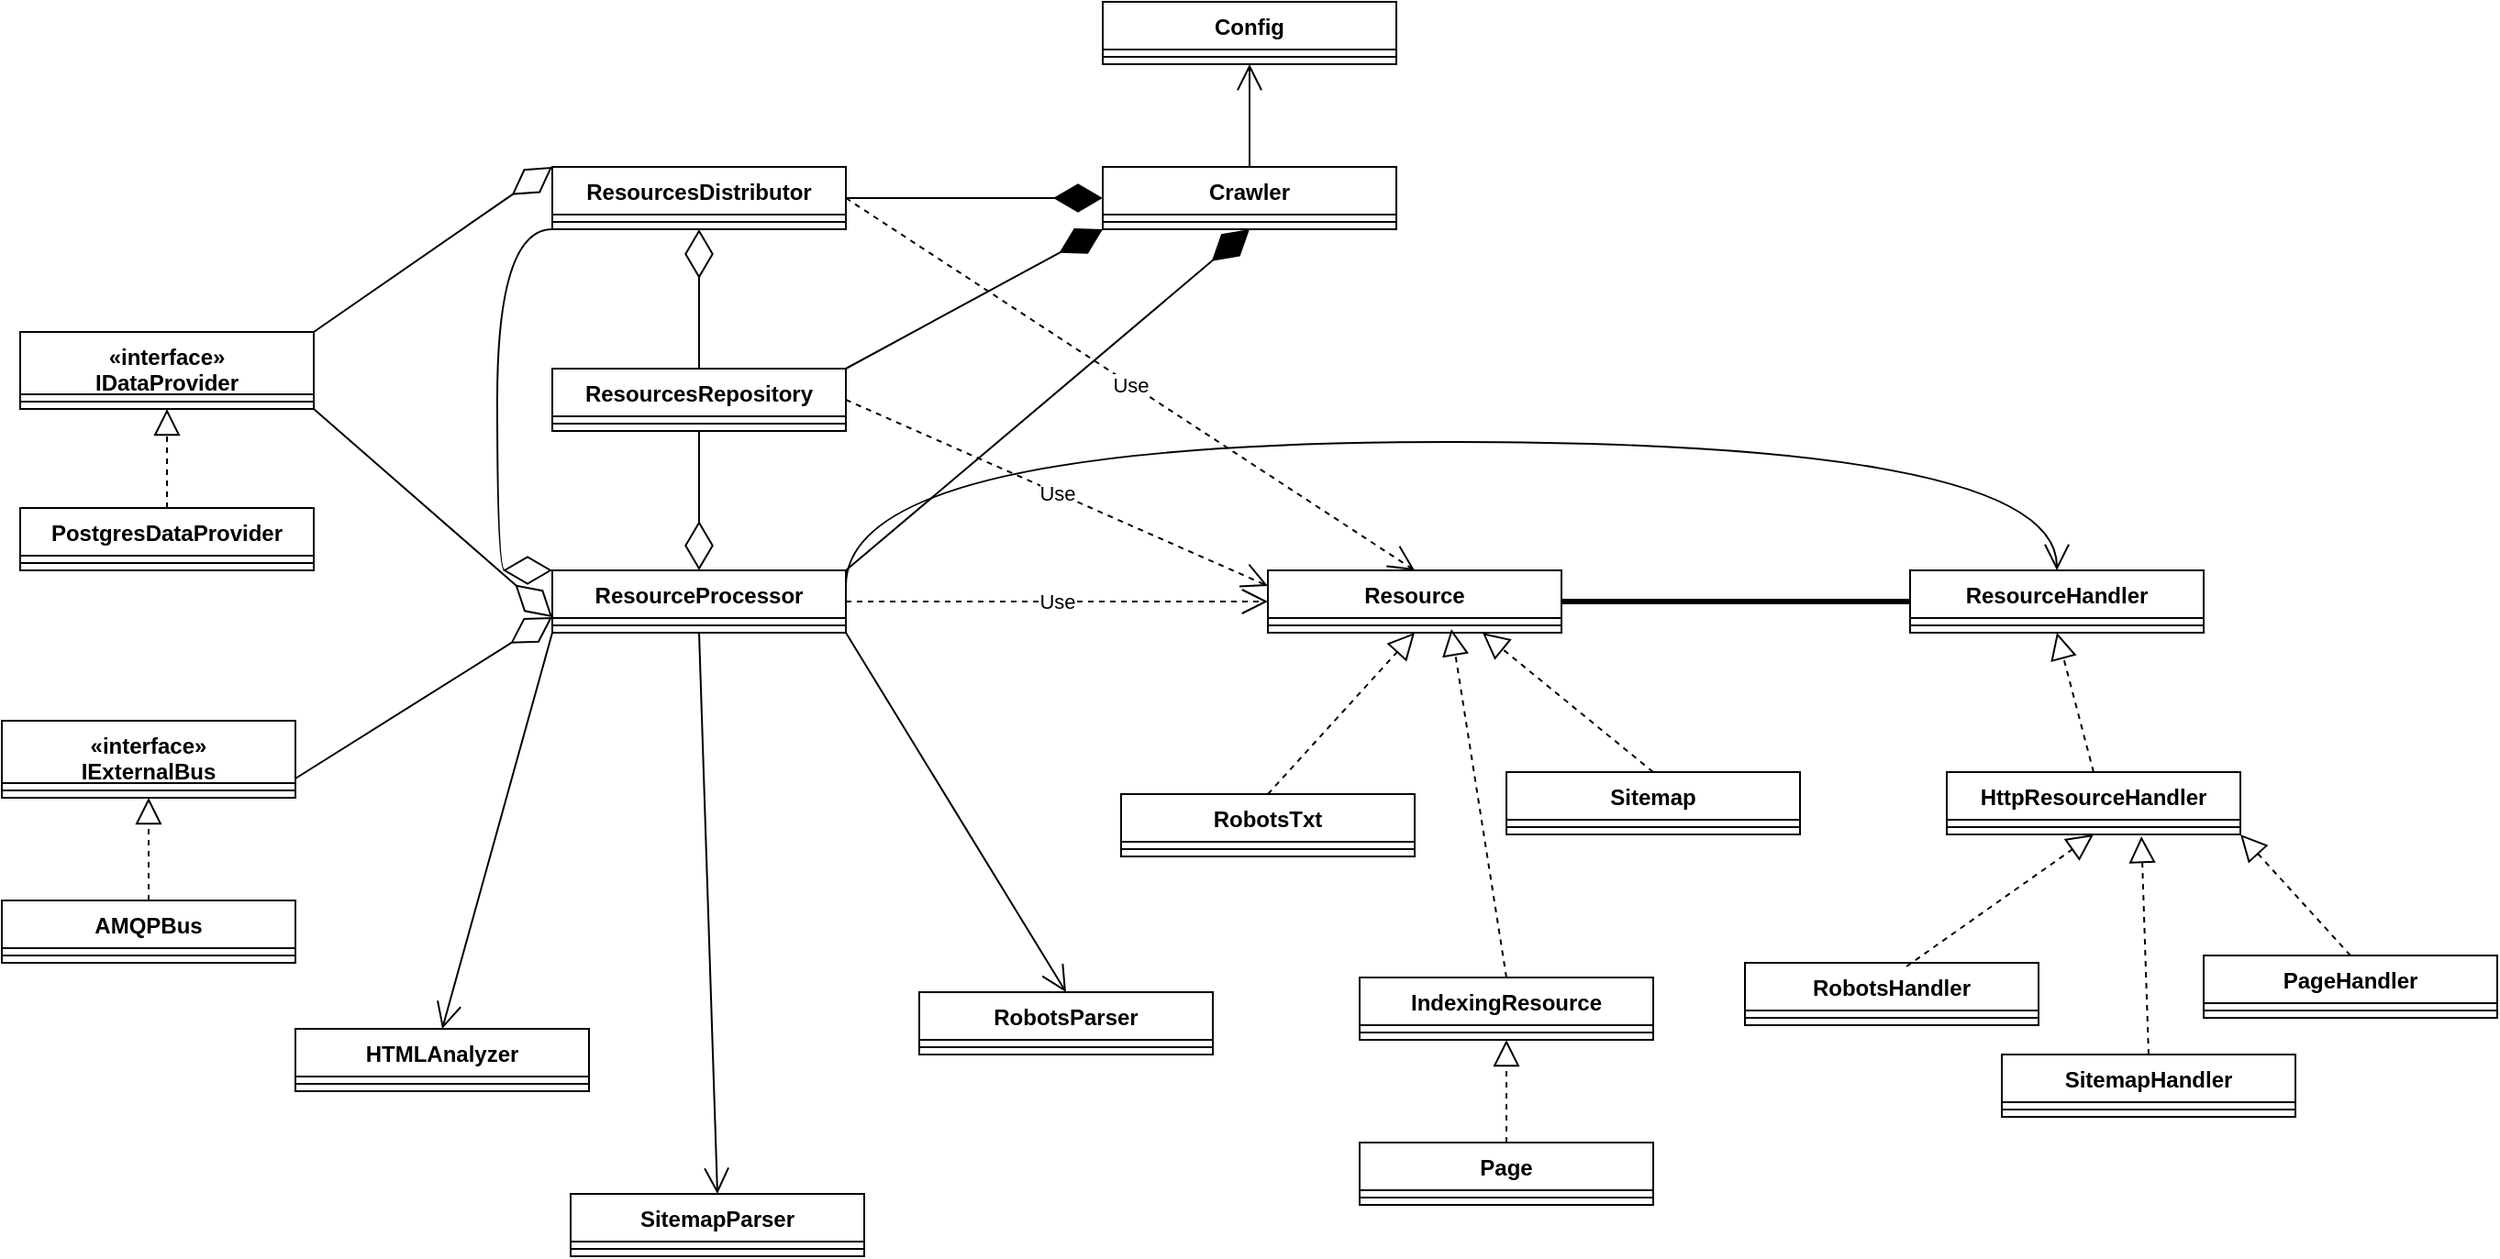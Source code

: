<mxfile version="23.1.5" type="device">
  <diagram id="C5RBs43oDa-KdzZeNtuy" name="Page-1">
    <mxGraphModel dx="2245" dy="828" grid="1" gridSize="10" guides="1" tooltips="1" connect="1" arrows="1" fold="1" page="1" pageScale="1" pageWidth="827" pageHeight="1169" math="0" shadow="0">
      <root>
        <mxCell id="WIyWlLk6GJQsqaUBKTNV-0" />
        <mxCell id="WIyWlLk6GJQsqaUBKTNV-1" parent="WIyWlLk6GJQsqaUBKTNV-0" />
        <mxCell id="cIbOYxLxKye0BxxrLd0s-0" value="ResourcesRepository" style="swimlane;fontStyle=1;align=center;verticalAlign=top;childLayout=stackLayout;horizontal=1;startSize=26;horizontalStack=0;resizeParent=1;resizeParentMax=0;resizeLast=0;collapsible=1;marginBottom=0;whiteSpace=wrap;html=1;" parent="WIyWlLk6GJQsqaUBKTNV-1" vertex="1">
          <mxGeometry x="240" y="520" width="160" height="34" as="geometry" />
        </mxCell>
        <mxCell id="cIbOYxLxKye0BxxrLd0s-2" value="" style="line;strokeWidth=1;fillColor=none;align=left;verticalAlign=middle;spacingTop=-1;spacingLeft=3;spacingRight=3;rotatable=0;labelPosition=right;points=[];portConstraint=eastwest;strokeColor=inherit;" parent="cIbOYxLxKye0BxxrLd0s-0" vertex="1">
          <mxGeometry y="26" width="160" height="8" as="geometry" />
        </mxCell>
        <mxCell id="cIbOYxLxKye0BxxrLd0s-4" value="ResourceProcessor" style="swimlane;fontStyle=1;align=center;verticalAlign=top;childLayout=stackLayout;horizontal=1;startSize=26;horizontalStack=0;resizeParent=1;resizeParentMax=0;resizeLast=0;collapsible=1;marginBottom=0;whiteSpace=wrap;html=1;" parent="WIyWlLk6GJQsqaUBKTNV-1" vertex="1">
          <mxGeometry x="240" y="630" width="160" height="34" as="geometry" />
        </mxCell>
        <mxCell id="cIbOYxLxKye0BxxrLd0s-5" value="" style="line;strokeWidth=1;fillColor=none;align=left;verticalAlign=middle;spacingTop=-1;spacingLeft=3;spacingRight=3;rotatable=0;labelPosition=right;points=[];portConstraint=eastwest;strokeColor=inherit;" parent="cIbOYxLxKye0BxxrLd0s-4" vertex="1">
          <mxGeometry y="26" width="160" height="8" as="geometry" />
        </mxCell>
        <mxCell id="cIbOYxLxKye0BxxrLd0s-6" value="" style="endArrow=diamondThin;endFill=0;endSize=24;html=1;rounded=0;exitX=0.5;exitY=1;exitDx=0;exitDy=0;entryX=0.5;entryY=0;entryDx=0;entryDy=0;" parent="WIyWlLk6GJQsqaUBKTNV-1" source="cIbOYxLxKye0BxxrLd0s-0" target="cIbOYxLxKye0BxxrLd0s-4" edge="1">
          <mxGeometry width="160" relative="1" as="geometry">
            <mxPoint x="450" y="670" as="sourcePoint" />
            <mxPoint x="610" y="670" as="targetPoint" />
          </mxGeometry>
        </mxCell>
        <mxCell id="cIbOYxLxKye0BxxrLd0s-14" value="«interface»&lt;br&gt;IExternalBus" style="swimlane;fontStyle=1;align=center;verticalAlign=top;childLayout=stackLayout;horizontal=1;startSize=34;horizontalStack=0;resizeParent=1;resizeParentMax=0;resizeLast=0;collapsible=1;marginBottom=0;whiteSpace=wrap;html=1;" parent="WIyWlLk6GJQsqaUBKTNV-1" vertex="1">
          <mxGeometry x="-60" y="712" width="160" height="42" as="geometry" />
        </mxCell>
        <mxCell id="cIbOYxLxKye0BxxrLd0s-15" value="" style="line;strokeWidth=1;fillColor=none;align=left;verticalAlign=middle;spacingTop=-1;spacingLeft=3;spacingRight=3;rotatable=0;labelPosition=right;points=[];portConstraint=eastwest;strokeColor=inherit;" parent="cIbOYxLxKye0BxxrLd0s-14" vertex="1">
          <mxGeometry y="34" width="160" height="8" as="geometry" />
        </mxCell>
        <mxCell id="cIbOYxLxKye0BxxrLd0s-26" value="AMQPBus" style="swimlane;fontStyle=1;align=center;verticalAlign=top;childLayout=stackLayout;horizontal=1;startSize=26;horizontalStack=0;resizeParent=1;resizeParentMax=0;resizeLast=0;collapsible=1;marginBottom=0;whiteSpace=wrap;html=1;" parent="WIyWlLk6GJQsqaUBKTNV-1" vertex="1">
          <mxGeometry x="-60" y="810" width="160" height="34" as="geometry" />
        </mxCell>
        <mxCell id="cIbOYxLxKye0BxxrLd0s-27" value="" style="line;strokeWidth=1;fillColor=none;align=left;verticalAlign=middle;spacingTop=-1;spacingLeft=3;spacingRight=3;rotatable=0;labelPosition=right;points=[];portConstraint=eastwest;strokeColor=inherit;" parent="cIbOYxLxKye0BxxrLd0s-26" vertex="1">
          <mxGeometry y="26" width="160" height="8" as="geometry" />
        </mxCell>
        <mxCell id="cIbOYxLxKye0BxxrLd0s-32" value="" style="endArrow=block;dashed=1;endFill=0;endSize=12;html=1;rounded=0;exitX=0.5;exitY=0;exitDx=0;exitDy=0;entryX=0.5;entryY=1;entryDx=0;entryDy=0;" parent="WIyWlLk6GJQsqaUBKTNV-1" source="cIbOYxLxKye0BxxrLd0s-26" target="cIbOYxLxKye0BxxrLd0s-14" edge="1">
          <mxGeometry width="160" relative="1" as="geometry">
            <mxPoint x="40" y="850" as="sourcePoint" />
            <mxPoint x="90" y="490" as="targetPoint" />
          </mxGeometry>
        </mxCell>
        <mxCell id="cIbOYxLxKye0BxxrLd0s-38" value="" style="endArrow=diamondThin;endFill=0;endSize=24;html=1;rounded=0;exitX=1;exitY=0.75;exitDx=0;exitDy=0;entryX=0;entryY=0.75;entryDx=0;entryDy=0;" parent="WIyWlLk6GJQsqaUBKTNV-1" source="cIbOYxLxKye0BxxrLd0s-14" target="cIbOYxLxKye0BxxrLd0s-4" edge="1">
          <mxGeometry width="160" relative="1" as="geometry">
            <mxPoint x="140" y="650" as="sourcePoint" />
            <mxPoint x="550" y="750" as="targetPoint" />
          </mxGeometry>
        </mxCell>
        <mxCell id="cIbOYxLxKye0BxxrLd0s-40" value="ResourcesDistributor" style="swimlane;fontStyle=1;align=center;verticalAlign=top;childLayout=stackLayout;horizontal=1;startSize=26;horizontalStack=0;resizeParent=1;resizeParentMax=0;resizeLast=0;collapsible=1;marginBottom=0;whiteSpace=wrap;html=1;" parent="WIyWlLk6GJQsqaUBKTNV-1" vertex="1">
          <mxGeometry x="240" y="410" width="160" height="34" as="geometry" />
        </mxCell>
        <mxCell id="cIbOYxLxKye0BxxrLd0s-41" value="" style="line;strokeWidth=1;fillColor=none;align=left;verticalAlign=middle;spacingTop=-1;spacingLeft=3;spacingRight=3;rotatable=0;labelPosition=right;points=[];portConstraint=eastwest;strokeColor=inherit;" parent="cIbOYxLxKye0BxxrLd0s-40" vertex="1">
          <mxGeometry y="26" width="160" height="8" as="geometry" />
        </mxCell>
        <mxCell id="cIbOYxLxKye0BxxrLd0s-42" value="" style="endArrow=diamondThin;endFill=0;endSize=24;html=1;rounded=0;entryX=0.5;entryY=1;entryDx=0;entryDy=0;exitX=0.5;exitY=0;exitDx=0;exitDy=0;" parent="WIyWlLk6GJQsqaUBKTNV-1" source="cIbOYxLxKye0BxxrLd0s-0" target="cIbOYxLxKye0BxxrLd0s-40" edge="1">
          <mxGeometry width="160" relative="1" as="geometry">
            <mxPoint x="360" y="770" as="sourcePoint" />
            <mxPoint x="520" y="770" as="targetPoint" />
          </mxGeometry>
        </mxCell>
        <mxCell id="cIbOYxLxKye0BxxrLd0s-44" value="HTMLAnalyzer" style="swimlane;fontStyle=1;align=center;verticalAlign=top;childLayout=stackLayout;horizontal=1;startSize=26;horizontalStack=0;resizeParent=1;resizeParentMax=0;resizeLast=0;collapsible=1;marginBottom=0;whiteSpace=wrap;html=1;" parent="WIyWlLk6GJQsqaUBKTNV-1" vertex="1">
          <mxGeometry x="100" y="880" width="160" height="34" as="geometry" />
        </mxCell>
        <mxCell id="cIbOYxLxKye0BxxrLd0s-45" value="" style="line;strokeWidth=1;fillColor=none;align=left;verticalAlign=middle;spacingTop=-1;spacingLeft=3;spacingRight=3;rotatable=0;labelPosition=right;points=[];portConstraint=eastwest;strokeColor=inherit;" parent="cIbOYxLxKye0BxxrLd0s-44" vertex="1">
          <mxGeometry y="26" width="160" height="8" as="geometry" />
        </mxCell>
        <mxCell id="cIbOYxLxKye0BxxrLd0s-46" value="RobotsParser" style="swimlane;fontStyle=1;align=center;verticalAlign=top;childLayout=stackLayout;horizontal=1;startSize=26;horizontalStack=0;resizeParent=1;resizeParentMax=0;resizeLast=0;collapsible=1;marginBottom=0;whiteSpace=wrap;html=1;" parent="WIyWlLk6GJQsqaUBKTNV-1" vertex="1">
          <mxGeometry x="440" y="860" width="160" height="34" as="geometry" />
        </mxCell>
        <mxCell id="cIbOYxLxKye0BxxrLd0s-47" value="" style="line;strokeWidth=1;fillColor=none;align=left;verticalAlign=middle;spacingTop=-1;spacingLeft=3;spacingRight=3;rotatable=0;labelPosition=right;points=[];portConstraint=eastwest;strokeColor=inherit;" parent="cIbOYxLxKye0BxxrLd0s-46" vertex="1">
          <mxGeometry y="26" width="160" height="8" as="geometry" />
        </mxCell>
        <mxCell id="cIbOYxLxKye0BxxrLd0s-48" value="SitemapParser" style="swimlane;fontStyle=1;align=center;verticalAlign=top;childLayout=stackLayout;horizontal=1;startSize=26;horizontalStack=0;resizeParent=1;resizeParentMax=0;resizeLast=0;collapsible=1;marginBottom=0;whiteSpace=wrap;html=1;" parent="WIyWlLk6GJQsqaUBKTNV-1" vertex="1">
          <mxGeometry x="250" y="970" width="160" height="34" as="geometry" />
        </mxCell>
        <mxCell id="cIbOYxLxKye0BxxrLd0s-49" value="" style="line;strokeWidth=1;fillColor=none;align=left;verticalAlign=middle;spacingTop=-1;spacingLeft=3;spacingRight=3;rotatable=0;labelPosition=right;points=[];portConstraint=eastwest;strokeColor=inherit;" parent="cIbOYxLxKye0BxxrLd0s-48" vertex="1">
          <mxGeometry y="26" width="160" height="8" as="geometry" />
        </mxCell>
        <mxCell id="cIbOYxLxKye0BxxrLd0s-50" value="" style="endArrow=open;endFill=1;endSize=12;html=1;rounded=0;exitX=0.5;exitY=1;exitDx=0;exitDy=0;entryX=0.5;entryY=0;entryDx=0;entryDy=0;" parent="WIyWlLk6GJQsqaUBKTNV-1" source="cIbOYxLxKye0BxxrLd0s-4" target="cIbOYxLxKye0BxxrLd0s-48" edge="1">
          <mxGeometry width="160" relative="1" as="geometry">
            <mxPoint x="190" y="1030" as="sourcePoint" />
            <mxPoint x="350" y="1030" as="targetPoint" />
          </mxGeometry>
        </mxCell>
        <mxCell id="cIbOYxLxKye0BxxrLd0s-51" value="" style="endArrow=open;endFill=1;endSize=12;html=1;rounded=0;exitX=0;exitY=1;exitDx=0;exitDy=0;entryX=0.5;entryY=0;entryDx=0;entryDy=0;" parent="WIyWlLk6GJQsqaUBKTNV-1" source="cIbOYxLxKye0BxxrLd0s-4" target="cIbOYxLxKye0BxxrLd0s-44" edge="1">
          <mxGeometry width="160" relative="1" as="geometry">
            <mxPoint x="90" y="1120" as="sourcePoint" />
            <mxPoint x="250" y="1120" as="targetPoint" />
          </mxGeometry>
        </mxCell>
        <mxCell id="cIbOYxLxKye0BxxrLd0s-52" value="" style="endArrow=open;endFill=1;endSize=12;html=1;rounded=0;exitX=1;exitY=1;exitDx=0;exitDy=0;entryX=0.5;entryY=0;entryDx=0;entryDy=0;" parent="WIyWlLk6GJQsqaUBKTNV-1" source="cIbOYxLxKye0BxxrLd0s-4" target="cIbOYxLxKye0BxxrLd0s-46" edge="1">
          <mxGeometry width="160" relative="1" as="geometry">
            <mxPoint x="290" y="1050" as="sourcePoint" />
            <mxPoint x="450" y="1050" as="targetPoint" />
          </mxGeometry>
        </mxCell>
        <mxCell id="cIbOYxLxKye0BxxrLd0s-66" value="Config" style="swimlane;fontStyle=1;align=center;verticalAlign=top;childLayout=stackLayout;horizontal=1;startSize=26;horizontalStack=0;resizeParent=1;resizeParentMax=0;resizeLast=0;collapsible=1;marginBottom=0;whiteSpace=wrap;html=1;" parent="WIyWlLk6GJQsqaUBKTNV-1" vertex="1">
          <mxGeometry x="540" y="320" width="160" height="34" as="geometry" />
        </mxCell>
        <mxCell id="cIbOYxLxKye0BxxrLd0s-67" value="" style="line;strokeWidth=1;fillColor=none;align=left;verticalAlign=middle;spacingTop=-1;spacingLeft=3;spacingRight=3;rotatable=0;labelPosition=right;points=[];portConstraint=eastwest;strokeColor=inherit;" parent="cIbOYxLxKye0BxxrLd0s-66" vertex="1">
          <mxGeometry y="26" width="160" height="8" as="geometry" />
        </mxCell>
        <mxCell id="cIbOYxLxKye0BxxrLd0s-68" value="Crawler" style="swimlane;fontStyle=1;align=center;verticalAlign=top;childLayout=stackLayout;horizontal=1;startSize=26;horizontalStack=0;resizeParent=1;resizeParentMax=0;resizeLast=0;collapsible=1;marginBottom=0;whiteSpace=wrap;html=1;" parent="WIyWlLk6GJQsqaUBKTNV-1" vertex="1">
          <mxGeometry x="540" y="410" width="160" height="34" as="geometry" />
        </mxCell>
        <mxCell id="cIbOYxLxKye0BxxrLd0s-69" value="" style="line;strokeWidth=1;fillColor=none;align=left;verticalAlign=middle;spacingTop=-1;spacingLeft=3;spacingRight=3;rotatable=0;labelPosition=right;points=[];portConstraint=eastwest;strokeColor=inherit;" parent="cIbOYxLxKye0BxxrLd0s-68" vertex="1">
          <mxGeometry y="26" width="160" height="8" as="geometry" />
        </mxCell>
        <mxCell id="cIbOYxLxKye0BxxrLd0s-70" value="" style="endArrow=open;endFill=1;endSize=12;html=1;rounded=0;entryX=0.5;entryY=1;entryDx=0;entryDy=0;exitX=0.5;exitY=0;exitDx=0;exitDy=0;" parent="WIyWlLk6GJQsqaUBKTNV-1" source="cIbOYxLxKye0BxxrLd0s-68" target="cIbOYxLxKye0BxxrLd0s-66" edge="1">
          <mxGeometry width="160" relative="1" as="geometry">
            <mxPoint x="570" y="540" as="sourcePoint" />
            <mxPoint x="730" y="540" as="targetPoint" />
          </mxGeometry>
        </mxCell>
        <mxCell id="cIbOYxLxKye0BxxrLd0s-71" value="" style="endArrow=diamondThin;endFill=1;endSize=24;html=1;rounded=0;entryX=0;entryY=0.5;entryDx=0;entryDy=0;exitX=1;exitY=0.5;exitDx=0;exitDy=0;" parent="WIyWlLk6GJQsqaUBKTNV-1" source="cIbOYxLxKye0BxxrLd0s-40" target="cIbOYxLxKye0BxxrLd0s-68" edge="1">
          <mxGeometry width="160" relative="1" as="geometry">
            <mxPoint x="520" y="550" as="sourcePoint" />
            <mxPoint x="680" y="550" as="targetPoint" />
          </mxGeometry>
        </mxCell>
        <mxCell id="cIbOYxLxKye0BxxrLd0s-72" value="" style="endArrow=diamondThin;endFill=1;endSize=24;html=1;rounded=0;entryX=0;entryY=1;entryDx=0;entryDy=0;exitX=1;exitY=0;exitDx=0;exitDy=0;" parent="WIyWlLk6GJQsqaUBKTNV-1" source="cIbOYxLxKye0BxxrLd0s-0" target="cIbOYxLxKye0BxxrLd0s-68" edge="1">
          <mxGeometry width="160" relative="1" as="geometry">
            <mxPoint x="280" y="970" as="sourcePoint" />
            <mxPoint x="440" y="970" as="targetPoint" />
          </mxGeometry>
        </mxCell>
        <mxCell id="cIbOYxLxKye0BxxrLd0s-73" value="" style="endArrow=diamondThin;endFill=1;endSize=24;html=1;rounded=0;entryX=0.5;entryY=1;entryDx=0;entryDy=0;exitX=1;exitY=0;exitDx=0;exitDy=0;" parent="WIyWlLk6GJQsqaUBKTNV-1" source="cIbOYxLxKye0BxxrLd0s-4" target="cIbOYxLxKye0BxxrLd0s-68" edge="1">
          <mxGeometry width="160" relative="1" as="geometry">
            <mxPoint x="470" y="950" as="sourcePoint" />
            <mxPoint x="630" y="950" as="targetPoint" />
          </mxGeometry>
        </mxCell>
        <mxCell id="RAX5Cfeet4zXIyViAG3F-1" value="«interface»&lt;br&gt;IDataProvider" style="swimlane;fontStyle=1;align=center;verticalAlign=top;childLayout=stackLayout;horizontal=1;startSize=34;horizontalStack=0;resizeParent=1;resizeParentMax=0;resizeLast=0;collapsible=1;marginBottom=0;whiteSpace=wrap;html=1;" vertex="1" parent="WIyWlLk6GJQsqaUBKTNV-1">
          <mxGeometry x="-50" y="500" width="160" height="42" as="geometry" />
        </mxCell>
        <mxCell id="RAX5Cfeet4zXIyViAG3F-2" value="" style="line;strokeWidth=1;fillColor=none;align=left;verticalAlign=middle;spacingTop=-1;spacingLeft=3;spacingRight=3;rotatable=0;labelPosition=right;points=[];portConstraint=eastwest;strokeColor=inherit;" vertex="1" parent="RAX5Cfeet4zXIyViAG3F-1">
          <mxGeometry y="34" width="160" height="8" as="geometry" />
        </mxCell>
        <mxCell id="RAX5Cfeet4zXIyViAG3F-3" value="" style="endArrow=diamondThin;endFill=0;endSize=24;html=1;rounded=0;exitX=1;exitY=1;exitDx=0;exitDy=0;entryX=0;entryY=0.75;entryDx=0;entryDy=0;" edge="1" parent="WIyWlLk6GJQsqaUBKTNV-1" source="RAX5Cfeet4zXIyViAG3F-1" target="cIbOYxLxKye0BxxrLd0s-4">
          <mxGeometry width="160" relative="1" as="geometry">
            <mxPoint x="330" y="564" as="sourcePoint" />
            <mxPoint x="240" y="660" as="targetPoint" />
          </mxGeometry>
        </mxCell>
        <mxCell id="RAX5Cfeet4zXIyViAG3F-4" value="" style="endArrow=diamondThin;endFill=0;endSize=24;html=1;rounded=0;exitX=1;exitY=0;exitDx=0;exitDy=0;entryX=0;entryY=0;entryDx=0;entryDy=0;" edge="1" parent="WIyWlLk6GJQsqaUBKTNV-1" source="RAX5Cfeet4zXIyViAG3F-1" target="cIbOYxLxKye0BxxrLd0s-40">
          <mxGeometry width="160" relative="1" as="geometry">
            <mxPoint x="340" y="574" as="sourcePoint" />
            <mxPoint x="340" y="650" as="targetPoint" />
          </mxGeometry>
        </mxCell>
        <mxCell id="RAX5Cfeet4zXIyViAG3F-5" value="" style="endArrow=block;dashed=1;endFill=0;endSize=12;html=1;rounded=0;entryX=0.5;entryY=1;entryDx=0;entryDy=0;exitX=0.5;exitY=0;exitDx=0;exitDy=0;" edge="1" parent="WIyWlLk6GJQsqaUBKTNV-1" source="RAX5Cfeet4zXIyViAG3F-6" target="RAX5Cfeet4zXIyViAG3F-1">
          <mxGeometry width="160" relative="1" as="geometry">
            <mxPoint x="-130" y="520" as="sourcePoint" />
            <mxPoint x="580" y="678" as="targetPoint" />
          </mxGeometry>
        </mxCell>
        <mxCell id="RAX5Cfeet4zXIyViAG3F-6" value="PostgresDataProvider" style="swimlane;fontStyle=1;align=center;verticalAlign=top;childLayout=stackLayout;horizontal=1;startSize=26;horizontalStack=0;resizeParent=1;resizeParentMax=0;resizeLast=0;collapsible=1;marginBottom=0;whiteSpace=wrap;html=1;" vertex="1" parent="WIyWlLk6GJQsqaUBKTNV-1">
          <mxGeometry x="-50" y="596" width="160" height="34" as="geometry" />
        </mxCell>
        <mxCell id="RAX5Cfeet4zXIyViAG3F-7" value="" style="line;strokeWidth=1;fillColor=none;align=left;verticalAlign=middle;spacingTop=-1;spacingLeft=3;spacingRight=3;rotatable=0;labelPosition=right;points=[];portConstraint=eastwest;strokeColor=inherit;" vertex="1" parent="RAX5Cfeet4zXIyViAG3F-6">
          <mxGeometry y="26" width="160" height="8" as="geometry" />
        </mxCell>
        <mxCell id="RAX5Cfeet4zXIyViAG3F-8" value="Resource" style="swimlane;fontStyle=1;align=center;verticalAlign=top;childLayout=stackLayout;horizontal=1;startSize=26;horizontalStack=0;resizeParent=1;resizeParentMax=0;resizeLast=0;collapsible=1;marginBottom=0;whiteSpace=wrap;html=1;" vertex="1" parent="WIyWlLk6GJQsqaUBKTNV-1">
          <mxGeometry x="630" y="630" width="160" height="34" as="geometry" />
        </mxCell>
        <mxCell id="RAX5Cfeet4zXIyViAG3F-9" value="" style="line;strokeWidth=1;fillColor=none;align=left;verticalAlign=middle;spacingTop=-1;spacingLeft=3;spacingRight=3;rotatable=0;labelPosition=right;points=[];portConstraint=eastwest;strokeColor=inherit;" vertex="1" parent="RAX5Cfeet4zXIyViAG3F-8">
          <mxGeometry y="26" width="160" height="8" as="geometry" />
        </mxCell>
        <mxCell id="RAX5Cfeet4zXIyViAG3F-10" value="RobotsTxt" style="swimlane;fontStyle=1;align=center;verticalAlign=top;childLayout=stackLayout;horizontal=1;startSize=26;horizontalStack=0;resizeParent=1;resizeParentMax=0;resizeLast=0;collapsible=1;marginBottom=0;whiteSpace=wrap;html=1;" vertex="1" parent="WIyWlLk6GJQsqaUBKTNV-1">
          <mxGeometry x="550" y="752" width="160" height="34" as="geometry" />
        </mxCell>
        <mxCell id="RAX5Cfeet4zXIyViAG3F-11" value="" style="line;strokeWidth=1;fillColor=none;align=left;verticalAlign=middle;spacingTop=-1;spacingLeft=3;spacingRight=3;rotatable=0;labelPosition=right;points=[];portConstraint=eastwest;strokeColor=inherit;" vertex="1" parent="RAX5Cfeet4zXIyViAG3F-10">
          <mxGeometry y="26" width="160" height="8" as="geometry" />
        </mxCell>
        <mxCell id="RAX5Cfeet4zXIyViAG3F-12" value="Sitemap" style="swimlane;fontStyle=1;align=center;verticalAlign=top;childLayout=stackLayout;horizontal=1;startSize=26;horizontalStack=0;resizeParent=1;resizeParentMax=0;resizeLast=0;collapsible=1;marginBottom=0;whiteSpace=wrap;html=1;" vertex="1" parent="WIyWlLk6GJQsqaUBKTNV-1">
          <mxGeometry x="760" y="740" width="160" height="34" as="geometry" />
        </mxCell>
        <mxCell id="RAX5Cfeet4zXIyViAG3F-13" value="" style="line;strokeWidth=1;fillColor=none;align=left;verticalAlign=middle;spacingTop=-1;spacingLeft=3;spacingRight=3;rotatable=0;labelPosition=right;points=[];portConstraint=eastwest;strokeColor=inherit;" vertex="1" parent="RAX5Cfeet4zXIyViAG3F-12">
          <mxGeometry y="26" width="160" height="8" as="geometry" />
        </mxCell>
        <mxCell id="RAX5Cfeet4zXIyViAG3F-14" value="IndexingResource" style="swimlane;fontStyle=1;align=center;verticalAlign=top;childLayout=stackLayout;horizontal=1;startSize=26;horizontalStack=0;resizeParent=1;resizeParentMax=0;resizeLast=0;collapsible=1;marginBottom=0;whiteSpace=wrap;html=1;" vertex="1" parent="WIyWlLk6GJQsqaUBKTNV-1">
          <mxGeometry x="680" y="852" width="160" height="34" as="geometry" />
        </mxCell>
        <mxCell id="RAX5Cfeet4zXIyViAG3F-15" value="" style="line;strokeWidth=1;fillColor=none;align=left;verticalAlign=middle;spacingTop=-1;spacingLeft=3;spacingRight=3;rotatable=0;labelPosition=right;points=[];portConstraint=eastwest;strokeColor=inherit;" vertex="1" parent="RAX5Cfeet4zXIyViAG3F-14">
          <mxGeometry y="26" width="160" height="8" as="geometry" />
        </mxCell>
        <mxCell id="RAX5Cfeet4zXIyViAG3F-16" value="Page" style="swimlane;fontStyle=1;align=center;verticalAlign=top;childLayout=stackLayout;horizontal=1;startSize=26;horizontalStack=0;resizeParent=1;resizeParentMax=0;resizeLast=0;collapsible=1;marginBottom=0;whiteSpace=wrap;html=1;" vertex="1" parent="WIyWlLk6GJQsqaUBKTNV-1">
          <mxGeometry x="680" y="942" width="160" height="34" as="geometry" />
        </mxCell>
        <mxCell id="RAX5Cfeet4zXIyViAG3F-17" value="" style="line;strokeWidth=1;fillColor=none;align=left;verticalAlign=middle;spacingTop=-1;spacingLeft=3;spacingRight=3;rotatable=0;labelPosition=right;points=[];portConstraint=eastwest;strokeColor=inherit;" vertex="1" parent="RAX5Cfeet4zXIyViAG3F-16">
          <mxGeometry y="26" width="160" height="8" as="geometry" />
        </mxCell>
        <mxCell id="RAX5Cfeet4zXIyViAG3F-19" value="" style="endArrow=diamondThin;endFill=0;endSize=24;html=1;rounded=0;exitX=0;exitY=1;exitDx=0;exitDy=0;entryX=0;entryY=0;entryDx=0;entryDy=0;edgeStyle=orthogonalEdgeStyle;curved=1;" edge="1" parent="WIyWlLk6GJQsqaUBKTNV-1" source="cIbOYxLxKye0BxxrLd0s-40" target="cIbOYxLxKye0BxxrLd0s-4">
          <mxGeometry width="160" relative="1" as="geometry">
            <mxPoint x="330" y="564" as="sourcePoint" />
            <mxPoint x="330" y="640" as="targetPoint" />
            <Array as="points">
              <mxPoint x="210" y="444" />
              <mxPoint x="210" y="630" />
            </Array>
          </mxGeometry>
        </mxCell>
        <mxCell id="RAX5Cfeet4zXIyViAG3F-20" value="" style="endArrow=block;dashed=1;endFill=0;endSize=12;html=1;rounded=0;entryX=0.5;entryY=1;entryDx=0;entryDy=0;exitX=0.5;exitY=0;exitDx=0;exitDy=0;" edge="1" parent="WIyWlLk6GJQsqaUBKTNV-1" source="RAX5Cfeet4zXIyViAG3F-10" target="RAX5Cfeet4zXIyViAG3F-8">
          <mxGeometry width="160" relative="1" as="geometry">
            <mxPoint x="550" y="1122" as="sourcePoint" />
            <mxPoint x="710" y="1122" as="targetPoint" />
          </mxGeometry>
        </mxCell>
        <mxCell id="RAX5Cfeet4zXIyViAG3F-21" value="" style="endArrow=block;dashed=1;endFill=0;endSize=12;html=1;rounded=0;entryX=0.731;entryY=1;entryDx=0;entryDy=0;exitX=0.5;exitY=0;exitDx=0;exitDy=0;entryPerimeter=0;" edge="1" parent="WIyWlLk6GJQsqaUBKTNV-1" source="RAX5Cfeet4zXIyViAG3F-12" target="RAX5Cfeet4zXIyViAG3F-9">
          <mxGeometry width="160" relative="1" as="geometry">
            <mxPoint x="640" y="762" as="sourcePoint" />
            <mxPoint x="720" y="674" as="targetPoint" />
          </mxGeometry>
        </mxCell>
        <mxCell id="RAX5Cfeet4zXIyViAG3F-22" value="" style="endArrow=block;dashed=1;endFill=0;endSize=12;html=1;rounded=0;entryX=0.625;entryY=0.75;entryDx=0;entryDy=0;exitX=0.5;exitY=0;exitDx=0;exitDy=0;entryPerimeter=0;" edge="1" parent="WIyWlLk6GJQsqaUBKTNV-1" source="RAX5Cfeet4zXIyViAG3F-14" target="RAX5Cfeet4zXIyViAG3F-9">
          <mxGeometry width="160" relative="1" as="geometry">
            <mxPoint x="650" y="772" as="sourcePoint" />
            <mxPoint x="730" y="684" as="targetPoint" />
          </mxGeometry>
        </mxCell>
        <mxCell id="RAX5Cfeet4zXIyViAG3F-23" value="" style="endArrow=block;dashed=1;endFill=0;endSize=12;html=1;rounded=0;entryX=0.5;entryY=1;entryDx=0;entryDy=0;exitX=0.5;exitY=0;exitDx=0;exitDy=0;" edge="1" parent="WIyWlLk6GJQsqaUBKTNV-1" source="RAX5Cfeet4zXIyViAG3F-16" target="RAX5Cfeet4zXIyViAG3F-14">
          <mxGeometry width="160" relative="1" as="geometry">
            <mxPoint x="660" y="782" as="sourcePoint" />
            <mxPoint x="740" y="694" as="targetPoint" />
          </mxGeometry>
        </mxCell>
        <mxCell id="RAX5Cfeet4zXIyViAG3F-24" value="ResourceHandler" style="swimlane;fontStyle=1;align=center;verticalAlign=top;childLayout=stackLayout;horizontal=1;startSize=26;horizontalStack=0;resizeParent=1;resizeParentMax=0;resizeLast=0;collapsible=1;marginBottom=0;whiteSpace=wrap;html=1;" vertex="1" parent="WIyWlLk6GJQsqaUBKTNV-1">
          <mxGeometry x="980" y="630" width="160" height="34" as="geometry" />
        </mxCell>
        <mxCell id="RAX5Cfeet4zXIyViAG3F-25" value="" style="line;strokeWidth=1;fillColor=none;align=left;verticalAlign=middle;spacingTop=-1;spacingLeft=3;spacingRight=3;rotatable=0;labelPosition=right;points=[];portConstraint=eastwest;strokeColor=inherit;" vertex="1" parent="RAX5Cfeet4zXIyViAG3F-24">
          <mxGeometry y="26" width="160" height="8" as="geometry" />
        </mxCell>
        <mxCell id="RAX5Cfeet4zXIyViAG3F-26" value="HttpResourceHandler" style="swimlane;fontStyle=1;align=center;verticalAlign=top;childLayout=stackLayout;horizontal=1;startSize=26;horizontalStack=0;resizeParent=1;resizeParentMax=0;resizeLast=0;collapsible=1;marginBottom=0;whiteSpace=wrap;html=1;" vertex="1" parent="WIyWlLk6GJQsqaUBKTNV-1">
          <mxGeometry x="1000" y="740" width="160" height="34" as="geometry" />
        </mxCell>
        <mxCell id="RAX5Cfeet4zXIyViAG3F-27" value="" style="line;strokeWidth=1;fillColor=none;align=left;verticalAlign=middle;spacingTop=-1;spacingLeft=3;spacingRight=3;rotatable=0;labelPosition=right;points=[];portConstraint=eastwest;strokeColor=inherit;" vertex="1" parent="RAX5Cfeet4zXIyViAG3F-26">
          <mxGeometry y="26" width="160" height="8" as="geometry" />
        </mxCell>
        <mxCell id="RAX5Cfeet4zXIyViAG3F-28" value="RobotsHandler" style="swimlane;fontStyle=1;align=center;verticalAlign=top;childLayout=stackLayout;horizontal=1;startSize=26;horizontalStack=0;resizeParent=1;resizeParentMax=0;resizeLast=0;collapsible=1;marginBottom=0;whiteSpace=wrap;html=1;" vertex="1" parent="WIyWlLk6GJQsqaUBKTNV-1">
          <mxGeometry x="890" y="844" width="160" height="34" as="geometry" />
        </mxCell>
        <mxCell id="RAX5Cfeet4zXIyViAG3F-29" value="" style="line;strokeWidth=1;fillColor=none;align=left;verticalAlign=middle;spacingTop=-1;spacingLeft=3;spacingRight=3;rotatable=0;labelPosition=right;points=[];portConstraint=eastwest;strokeColor=inherit;" vertex="1" parent="RAX5Cfeet4zXIyViAG3F-28">
          <mxGeometry y="26" width="160" height="8" as="geometry" />
        </mxCell>
        <mxCell id="RAX5Cfeet4zXIyViAG3F-30" value="SitemapHandler" style="swimlane;fontStyle=1;align=center;verticalAlign=top;childLayout=stackLayout;horizontal=1;startSize=26;horizontalStack=0;resizeParent=1;resizeParentMax=0;resizeLast=0;collapsible=1;marginBottom=0;whiteSpace=wrap;html=1;" vertex="1" parent="WIyWlLk6GJQsqaUBKTNV-1">
          <mxGeometry x="1030" y="894" width="160" height="34" as="geometry" />
        </mxCell>
        <mxCell id="RAX5Cfeet4zXIyViAG3F-31" value="" style="line;strokeWidth=1;fillColor=none;align=left;verticalAlign=middle;spacingTop=-1;spacingLeft=3;spacingRight=3;rotatable=0;labelPosition=right;points=[];portConstraint=eastwest;strokeColor=inherit;" vertex="1" parent="RAX5Cfeet4zXIyViAG3F-30">
          <mxGeometry y="26" width="160" height="8" as="geometry" />
        </mxCell>
        <mxCell id="RAX5Cfeet4zXIyViAG3F-32" value="PageHandler" style="swimlane;fontStyle=1;align=center;verticalAlign=top;childLayout=stackLayout;horizontal=1;startSize=26;horizontalStack=0;resizeParent=1;resizeParentMax=0;resizeLast=0;collapsible=1;marginBottom=0;whiteSpace=wrap;html=1;" vertex="1" parent="WIyWlLk6GJQsqaUBKTNV-1">
          <mxGeometry x="1140" y="840" width="160" height="34" as="geometry" />
        </mxCell>
        <mxCell id="RAX5Cfeet4zXIyViAG3F-33" value="" style="line;strokeWidth=1;fillColor=none;align=left;verticalAlign=middle;spacingTop=-1;spacingLeft=3;spacingRight=3;rotatable=0;labelPosition=right;points=[];portConstraint=eastwest;strokeColor=inherit;" vertex="1" parent="RAX5Cfeet4zXIyViAG3F-32">
          <mxGeometry y="26" width="160" height="8" as="geometry" />
        </mxCell>
        <mxCell id="RAX5Cfeet4zXIyViAG3F-36" value="" style="endArrow=block;dashed=1;endFill=0;endSize=12;html=1;rounded=0;entryX=0.5;entryY=1;entryDx=0;entryDy=0;exitX=0.5;exitY=0;exitDx=0;exitDy=0;" edge="1" parent="WIyWlLk6GJQsqaUBKTNV-1" source="RAX5Cfeet4zXIyViAG3F-26" target="RAX5Cfeet4zXIyViAG3F-24">
          <mxGeometry width="160" relative="1" as="geometry">
            <mxPoint x="860" y="1102" as="sourcePoint" />
            <mxPoint x="1020" y="1102" as="targetPoint" />
          </mxGeometry>
        </mxCell>
        <mxCell id="RAX5Cfeet4zXIyViAG3F-39" value="" style="endArrow=block;dashed=1;endFill=0;endSize=12;html=1;rounded=0;entryX=0.5;entryY=1;entryDx=0;entryDy=0;exitX=0.55;exitY=0.059;exitDx=0;exitDy=0;exitPerimeter=0;" edge="1" parent="WIyWlLk6GJQsqaUBKTNV-1" source="RAX5Cfeet4zXIyViAG3F-28" target="RAX5Cfeet4zXIyViAG3F-26">
          <mxGeometry width="160" relative="1" as="geometry">
            <mxPoint x="1090" y="750" as="sourcePoint" />
            <mxPoint x="1070" y="674" as="targetPoint" />
          </mxGeometry>
        </mxCell>
        <mxCell id="RAX5Cfeet4zXIyViAG3F-40" value="" style="endArrow=block;dashed=1;endFill=0;endSize=12;html=1;rounded=0;entryX=0.663;entryY=1.125;entryDx=0;entryDy=0;exitX=0.5;exitY=0;exitDx=0;exitDy=0;entryPerimeter=0;" edge="1" parent="WIyWlLk6GJQsqaUBKTNV-1" source="RAX5Cfeet4zXIyViAG3F-30" target="RAX5Cfeet4zXIyViAG3F-27">
          <mxGeometry width="160" relative="1" as="geometry">
            <mxPoint x="1100" y="760" as="sourcePoint" />
            <mxPoint x="1080" y="684" as="targetPoint" />
          </mxGeometry>
        </mxCell>
        <mxCell id="RAX5Cfeet4zXIyViAG3F-41" value="" style="endArrow=block;dashed=1;endFill=0;endSize=12;html=1;rounded=0;entryX=1;entryY=1;entryDx=0;entryDy=0;exitX=0.5;exitY=0;exitDx=0;exitDy=0;" edge="1" parent="WIyWlLk6GJQsqaUBKTNV-1" source="RAX5Cfeet4zXIyViAG3F-32" target="RAX5Cfeet4zXIyViAG3F-26">
          <mxGeometry width="160" relative="1" as="geometry">
            <mxPoint x="1200" y="857" as="sourcePoint" />
            <mxPoint x="1180" y="781" as="targetPoint" />
          </mxGeometry>
        </mxCell>
        <mxCell id="RAX5Cfeet4zXIyViAG3F-43" value="" style="endArrow=none;startArrow=none;endFill=0;startFill=0;endSize=8;html=1;verticalAlign=bottom;labelBackgroundColor=none;strokeWidth=3;rounded=0;exitX=1;exitY=0.5;exitDx=0;exitDy=0;entryX=0;entryY=0.5;entryDx=0;entryDy=0;" edge="1" parent="WIyWlLk6GJQsqaUBKTNV-1" source="RAX5Cfeet4zXIyViAG3F-8" target="RAX5Cfeet4zXIyViAG3F-24">
          <mxGeometry width="160" relative="1" as="geometry">
            <mxPoint x="980" y="552" as="sourcePoint" />
            <mxPoint x="1140" y="552" as="targetPoint" />
          </mxGeometry>
        </mxCell>
        <mxCell id="RAX5Cfeet4zXIyViAG3F-44" value="" style="endArrow=open;endFill=1;endSize=12;html=1;rounded=0;exitX=1;exitY=0.25;exitDx=0;exitDy=0;entryX=0.5;entryY=0;entryDx=0;entryDy=0;edgeStyle=orthogonalEdgeStyle;curved=1;" edge="1" parent="WIyWlLk6GJQsqaUBKTNV-1" source="cIbOYxLxKye0BxxrLd0s-4" target="RAX5Cfeet4zXIyViAG3F-24">
          <mxGeometry width="160" relative="1" as="geometry">
            <mxPoint x="470" y="1080" as="sourcePoint" />
            <mxPoint x="630" y="1080" as="targetPoint" />
            <Array as="points">
              <mxPoint x="400" y="560" />
              <mxPoint x="1060" y="560" />
            </Array>
          </mxGeometry>
        </mxCell>
        <mxCell id="RAX5Cfeet4zXIyViAG3F-45" value="Use" style="endArrow=open;endSize=12;dashed=1;html=1;rounded=0;exitX=1;exitY=0.5;exitDx=0;exitDy=0;entryX=0;entryY=0.5;entryDx=0;entryDy=0;" edge="1" parent="WIyWlLk6GJQsqaUBKTNV-1" source="cIbOYxLxKye0BxxrLd0s-4" target="RAX5Cfeet4zXIyViAG3F-8">
          <mxGeometry width="160" relative="1" as="geometry">
            <mxPoint x="520" y="1070" as="sourcePoint" />
            <mxPoint x="680" y="1070" as="targetPoint" />
          </mxGeometry>
        </mxCell>
        <mxCell id="RAX5Cfeet4zXIyViAG3F-46" value="Use" style="endArrow=open;endSize=12;dashed=1;html=1;rounded=0;exitX=1;exitY=0.5;exitDx=0;exitDy=0;entryX=0;entryY=0.25;entryDx=0;entryDy=0;" edge="1" parent="WIyWlLk6GJQsqaUBKTNV-1" source="cIbOYxLxKye0BxxrLd0s-0" target="RAX5Cfeet4zXIyViAG3F-8">
          <mxGeometry width="160" relative="1" as="geometry">
            <mxPoint x="410" y="657" as="sourcePoint" />
            <mxPoint x="640" y="657" as="targetPoint" />
          </mxGeometry>
        </mxCell>
        <mxCell id="RAX5Cfeet4zXIyViAG3F-47" value="Use" style="endArrow=open;endSize=12;dashed=1;html=1;rounded=0;exitX=1;exitY=0.5;exitDx=0;exitDy=0;entryX=0.5;entryY=0;entryDx=0;entryDy=0;" edge="1" parent="WIyWlLk6GJQsqaUBKTNV-1" source="cIbOYxLxKye0BxxrLd0s-40" target="RAX5Cfeet4zXIyViAG3F-8">
          <mxGeometry width="160" relative="1" as="geometry">
            <mxPoint x="420" y="667" as="sourcePoint" />
            <mxPoint x="650" y="667" as="targetPoint" />
          </mxGeometry>
        </mxCell>
      </root>
    </mxGraphModel>
  </diagram>
</mxfile>
